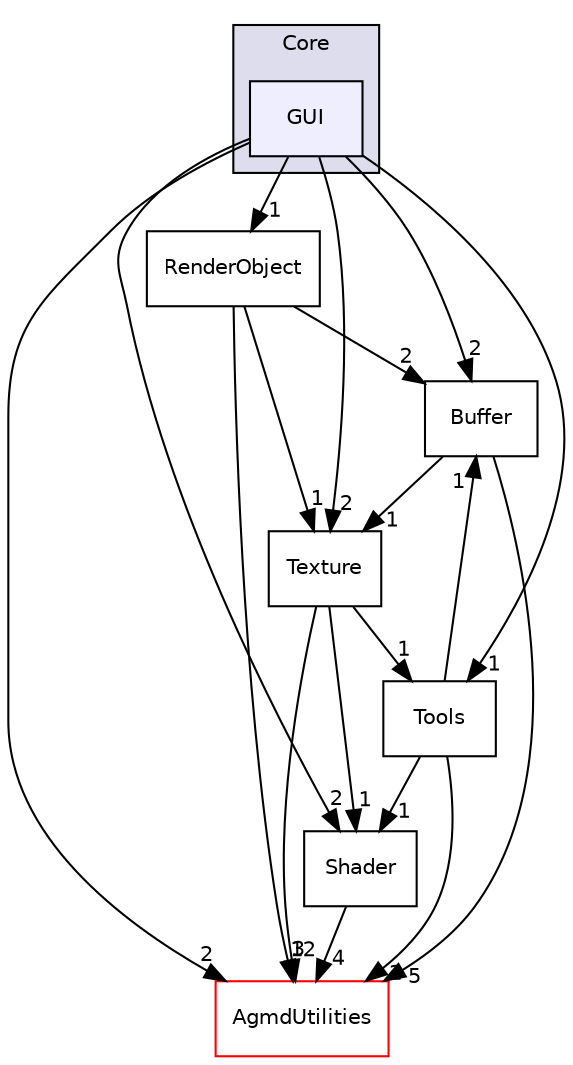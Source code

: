 digraph "src/Agmd3D/Core/GUI" {
  compound=true
  node [ fontsize="10", fontname="Helvetica"];
  edge [ labelfontsize="10", labelfontname="Helvetica"];
  subgraph clusterdir_b3e9ade9c04b4b48621f7755b7dfe0ba {
    graph [ bgcolor="#ddddee", pencolor="black", label="Core" fontname="Helvetica", fontsize="10", URL="dir_b3e9ade9c04b4b48621f7755b7dfe0ba.html"]
  dir_e00dc8e2351d013c5de3f17fbea334c5 [shape=box, label="GUI", style="filled", fillcolor="#eeeeff", pencolor="black", URL="dir_e00dc8e2351d013c5de3f17fbea334c5.html"];
  }
  dir_80ecb26c22e3b4686954a80c7d4a6114 [shape=box label="Shader" URL="dir_80ecb26c22e3b4686954a80c7d4a6114.html"];
  dir_000cfdc44c01edba0ab339a542678d03 [shape=box label="Buffer" URL="dir_000cfdc44c01edba0ab339a542678d03.html"];
  dir_c11272a1c791afc0e19bc74f6f6797fb [shape=box label="AgmdUtilities" fillcolor="white" style="filled" color="red" URL="dir_c11272a1c791afc0e19bc74f6f6797fb.html"];
  dir_aae644acff46ad6e1ea5cff658bc9c59 [shape=box label="RenderObject" URL="dir_aae644acff46ad6e1ea5cff658bc9c59.html"];
  dir_7a753a22e7bf4916eb9b8abecd6ffc90 [shape=box label="Tools" URL="dir_7a753a22e7bf4916eb9b8abecd6ffc90.html"];
  dir_eb6b5f21eb591a506f00736d10485246 [shape=box label="Texture" URL="dir_eb6b5f21eb591a506f00736d10485246.html"];
  dir_80ecb26c22e3b4686954a80c7d4a6114->dir_c11272a1c791afc0e19bc74f6f6797fb [headlabel="4", labeldistance=1.5 headhref="dir_000016_000034.html"];
  dir_000cfdc44c01edba0ab339a542678d03->dir_c11272a1c791afc0e19bc74f6f6797fb [headlabel="5", labeldistance=1.5 headhref="dir_000008_000034.html"];
  dir_000cfdc44c01edba0ab339a542678d03->dir_eb6b5f21eb591a506f00736d10485246 [headlabel="1", labeldistance=1.5 headhref="dir_000008_000017.html"];
  dir_e00dc8e2351d013c5de3f17fbea334c5->dir_80ecb26c22e3b4686954a80c7d4a6114 [headlabel="2", labeldistance=1.5 headhref="dir_000011_000016.html"];
  dir_e00dc8e2351d013c5de3f17fbea334c5->dir_000cfdc44c01edba0ab339a542678d03 [headlabel="2", labeldistance=1.5 headhref="dir_000011_000008.html"];
  dir_e00dc8e2351d013c5de3f17fbea334c5->dir_c11272a1c791afc0e19bc74f6f6797fb [headlabel="2", labeldistance=1.5 headhref="dir_000011_000034.html"];
  dir_e00dc8e2351d013c5de3f17fbea334c5->dir_aae644acff46ad6e1ea5cff658bc9c59 [headlabel="1", labeldistance=1.5 headhref="dir_000011_000013.html"];
  dir_e00dc8e2351d013c5de3f17fbea334c5->dir_7a753a22e7bf4916eb9b8abecd6ffc90 [headlabel="1", labeldistance=1.5 headhref="dir_000011_000018.html"];
  dir_e00dc8e2351d013c5de3f17fbea334c5->dir_eb6b5f21eb591a506f00736d10485246 [headlabel="2", labeldistance=1.5 headhref="dir_000011_000017.html"];
  dir_aae644acff46ad6e1ea5cff658bc9c59->dir_000cfdc44c01edba0ab339a542678d03 [headlabel="2", labeldistance=1.5 headhref="dir_000013_000008.html"];
  dir_aae644acff46ad6e1ea5cff658bc9c59->dir_c11272a1c791afc0e19bc74f6f6797fb [headlabel="3", labeldistance=1.5 headhref="dir_000013_000034.html"];
  dir_aae644acff46ad6e1ea5cff658bc9c59->dir_eb6b5f21eb591a506f00736d10485246 [headlabel="1", labeldistance=1.5 headhref="dir_000013_000017.html"];
  dir_7a753a22e7bf4916eb9b8abecd6ffc90->dir_80ecb26c22e3b4686954a80c7d4a6114 [headlabel="1", labeldistance=1.5 headhref="dir_000018_000016.html"];
  dir_7a753a22e7bf4916eb9b8abecd6ffc90->dir_000cfdc44c01edba0ab339a542678d03 [headlabel="1", labeldistance=1.5 headhref="dir_000018_000008.html"];
  dir_7a753a22e7bf4916eb9b8abecd6ffc90->dir_c11272a1c791afc0e19bc74f6f6797fb [headlabel="2", labeldistance=1.5 headhref="dir_000018_000034.html"];
  dir_eb6b5f21eb591a506f00736d10485246->dir_80ecb26c22e3b4686954a80c7d4a6114 [headlabel="1", labeldistance=1.5 headhref="dir_000017_000016.html"];
  dir_eb6b5f21eb591a506f00736d10485246->dir_c11272a1c791afc0e19bc74f6f6797fb [headlabel="12", labeldistance=1.5 headhref="dir_000017_000034.html"];
  dir_eb6b5f21eb591a506f00736d10485246->dir_7a753a22e7bf4916eb9b8abecd6ffc90 [headlabel="1", labeldistance=1.5 headhref="dir_000017_000018.html"];
}
